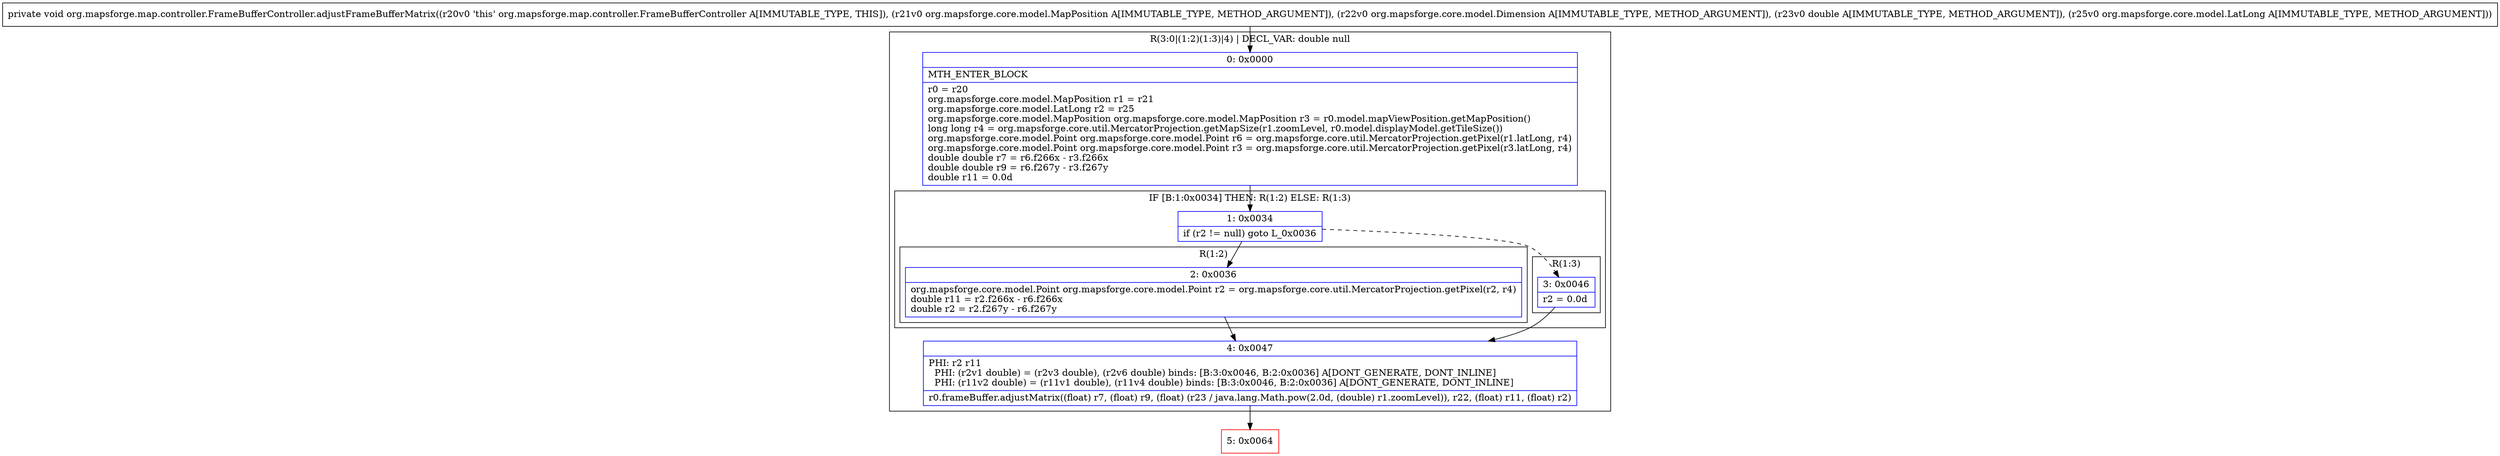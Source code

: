 digraph "CFG fororg.mapsforge.map.controller.FrameBufferController.adjustFrameBufferMatrix(Lorg\/mapsforge\/core\/model\/MapPosition;Lorg\/mapsforge\/core\/model\/Dimension;DLorg\/mapsforge\/core\/model\/LatLong;)V" {
subgraph cluster_Region_1728684842 {
label = "R(3:0|(1:2)(1:3)|4) | DECL_VAR: double null\l";
node [shape=record,color=blue];
Node_0 [shape=record,label="{0\:\ 0x0000|MTH_ENTER_BLOCK\l|r0 = r20\lorg.mapsforge.core.model.MapPosition r1 = r21\lorg.mapsforge.core.model.LatLong r2 = r25\lorg.mapsforge.core.model.MapPosition org.mapsforge.core.model.MapPosition r3 = r0.model.mapViewPosition.getMapPosition()\llong long r4 = org.mapsforge.core.util.MercatorProjection.getMapSize(r1.zoomLevel, r0.model.displayModel.getTileSize())\lorg.mapsforge.core.model.Point org.mapsforge.core.model.Point r6 = org.mapsforge.core.util.MercatorProjection.getPixel(r1.latLong, r4)\lorg.mapsforge.core.model.Point org.mapsforge.core.model.Point r3 = org.mapsforge.core.util.MercatorProjection.getPixel(r3.latLong, r4)\ldouble double r7 = r6.f266x \- r3.f266x\ldouble double r9 = r6.f267y \- r3.f267y\ldouble r11 = 0.0d\l}"];
subgraph cluster_IfRegion_331318897 {
label = "IF [B:1:0x0034] THEN: R(1:2) ELSE: R(1:3)";
node [shape=record,color=blue];
Node_1 [shape=record,label="{1\:\ 0x0034|if (r2 != null) goto L_0x0036\l}"];
subgraph cluster_Region_864669842 {
label = "R(1:2)";
node [shape=record,color=blue];
Node_2 [shape=record,label="{2\:\ 0x0036|org.mapsforge.core.model.Point org.mapsforge.core.model.Point r2 = org.mapsforge.core.util.MercatorProjection.getPixel(r2, r4)\ldouble r11 = r2.f266x \- r6.f266x\ldouble r2 = r2.f267y \- r6.f267y\l}"];
}
subgraph cluster_Region_1122505931 {
label = "R(1:3)";
node [shape=record,color=blue];
Node_3 [shape=record,label="{3\:\ 0x0046|r2 = 0.0d\l}"];
}
}
Node_4 [shape=record,label="{4\:\ 0x0047|PHI: r2 r11 \l  PHI: (r2v1 double) = (r2v3 double), (r2v6 double) binds: [B:3:0x0046, B:2:0x0036] A[DONT_GENERATE, DONT_INLINE]\l  PHI: (r11v2 double) = (r11v1 double), (r11v4 double) binds: [B:3:0x0046, B:2:0x0036] A[DONT_GENERATE, DONT_INLINE]\l|r0.frameBuffer.adjustMatrix((float) r7, (float) r9, (float) (r23 \/ java.lang.Math.pow(2.0d, (double) r1.zoomLevel)), r22, (float) r11, (float) r2)\l}"];
}
Node_5 [shape=record,color=red,label="{5\:\ 0x0064}"];
MethodNode[shape=record,label="{private void org.mapsforge.map.controller.FrameBufferController.adjustFrameBufferMatrix((r20v0 'this' org.mapsforge.map.controller.FrameBufferController A[IMMUTABLE_TYPE, THIS]), (r21v0 org.mapsforge.core.model.MapPosition A[IMMUTABLE_TYPE, METHOD_ARGUMENT]), (r22v0 org.mapsforge.core.model.Dimension A[IMMUTABLE_TYPE, METHOD_ARGUMENT]), (r23v0 double A[IMMUTABLE_TYPE, METHOD_ARGUMENT]), (r25v0 org.mapsforge.core.model.LatLong A[IMMUTABLE_TYPE, METHOD_ARGUMENT])) }"];
MethodNode -> Node_0;
Node_0 -> Node_1;
Node_1 -> Node_2;
Node_1 -> Node_3[style=dashed];
Node_2 -> Node_4;
Node_3 -> Node_4;
Node_4 -> Node_5;
}

